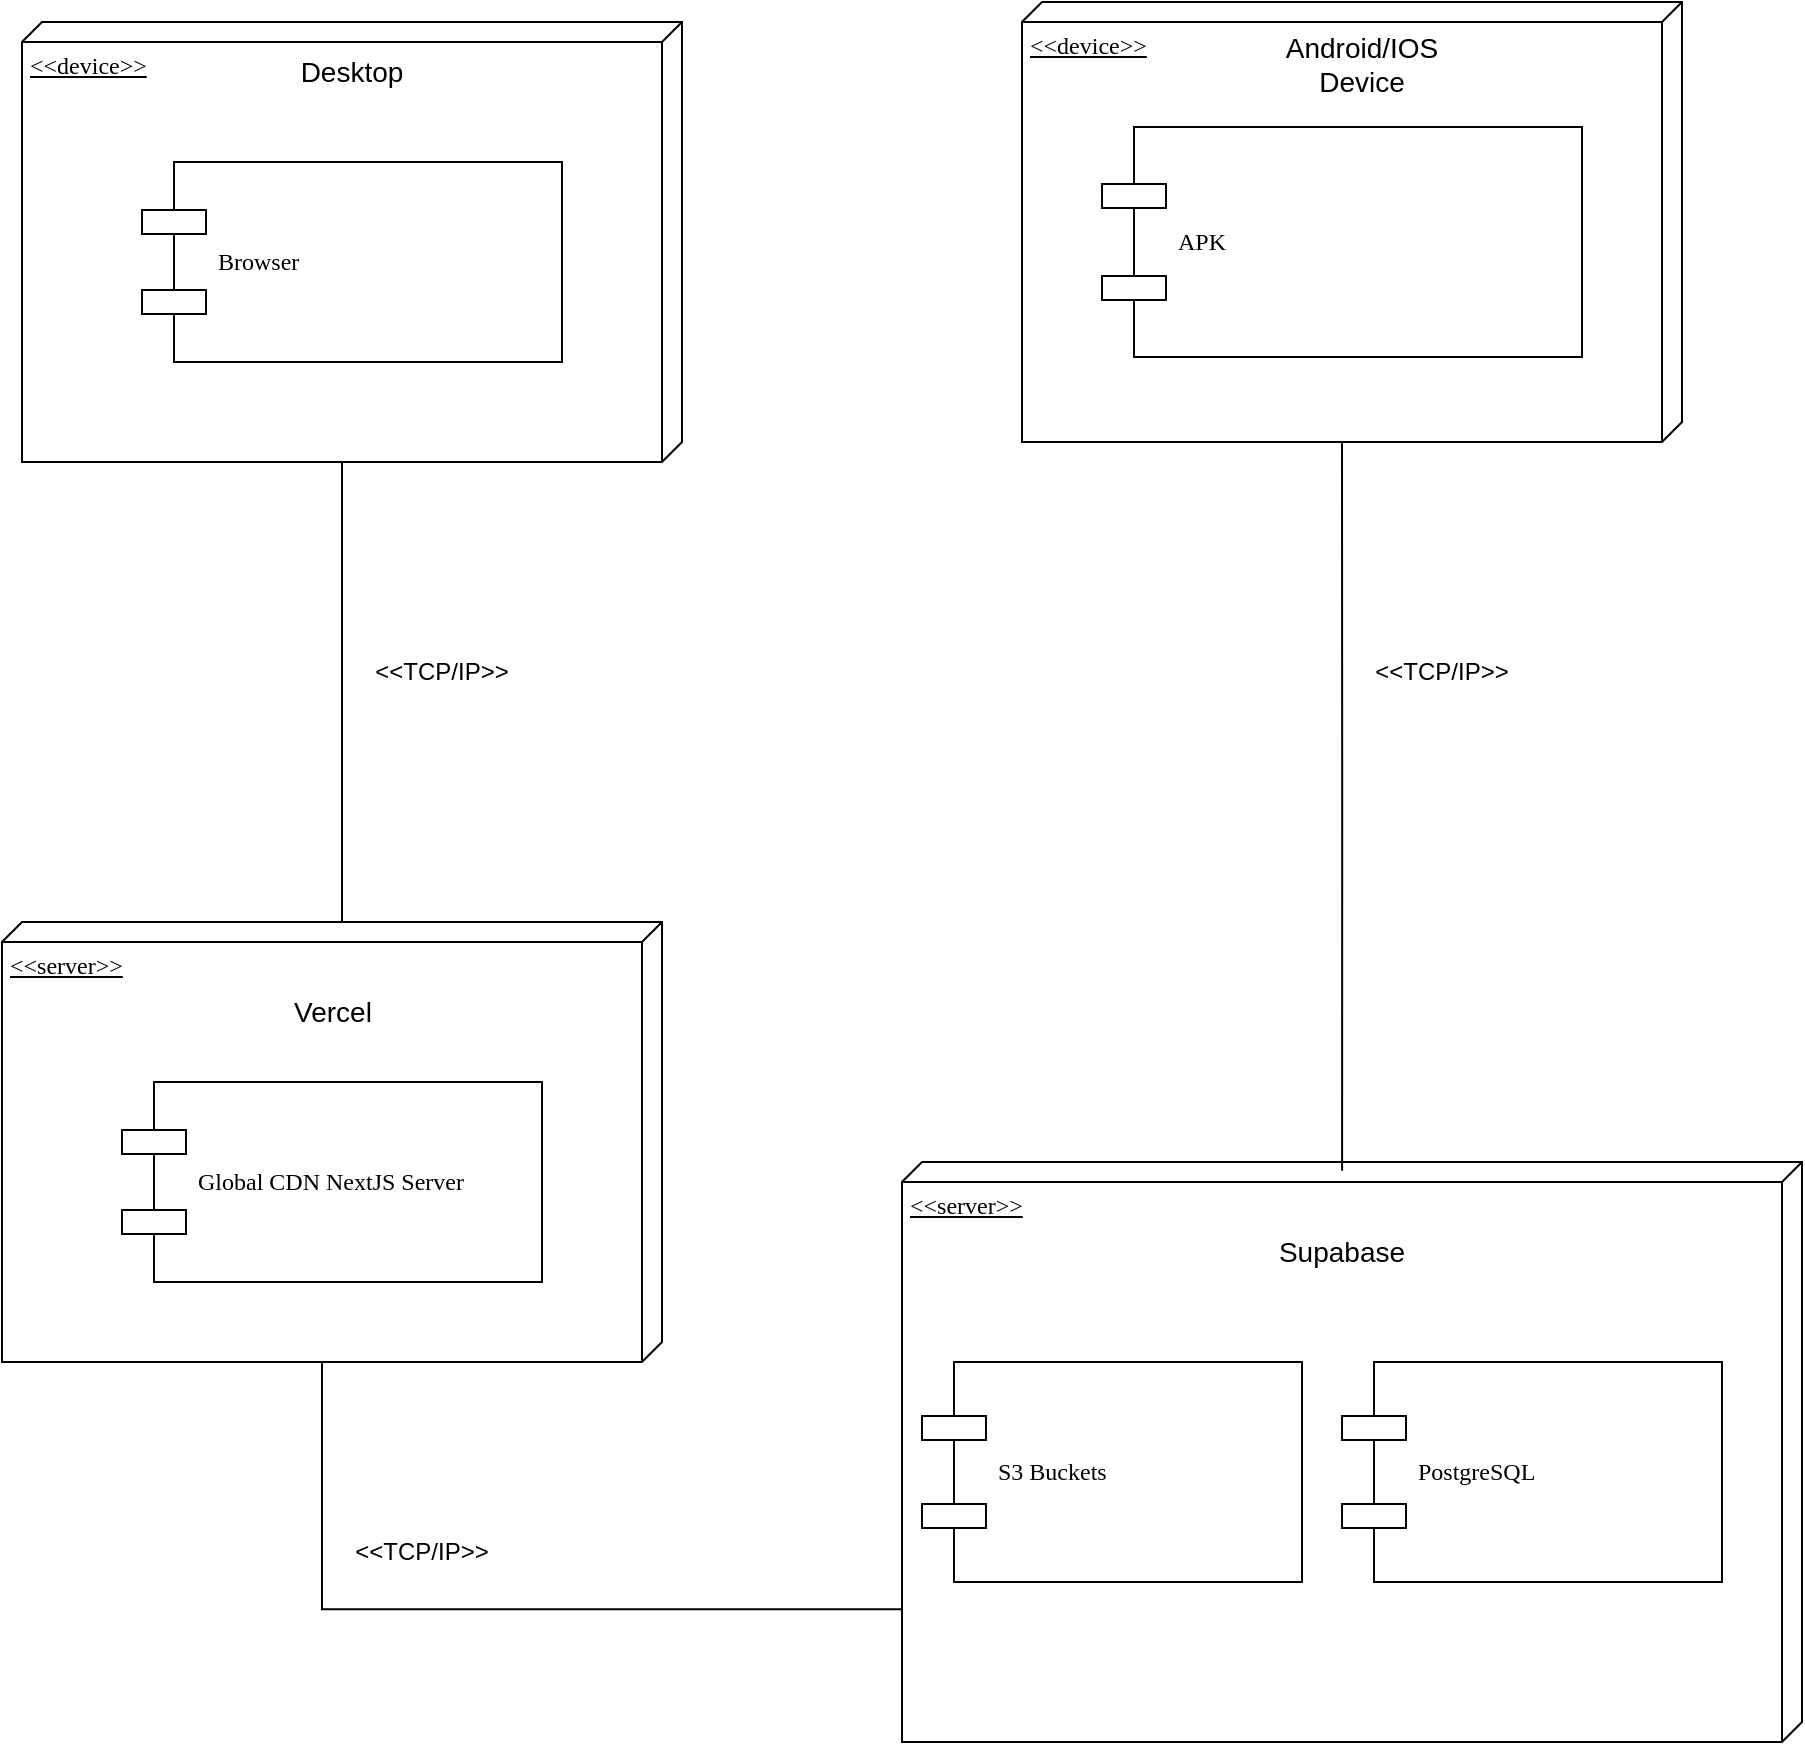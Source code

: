 <mxfile version="26.2.13">
  <diagram name="Page-1" id="5f0bae14-7c28-e335-631c-24af17079c00">
    <mxGraphModel dx="1740" dy="935" grid="1" gridSize="10" guides="1" tooltips="1" connect="1" arrows="1" fold="1" page="1" pageScale="1" pageWidth="1100" pageHeight="850" background="none" math="0" shadow="0">
      <root>
        <mxCell id="0" />
        <mxCell id="1" parent="0" />
        <mxCell id="39150e848f15840c-1" value="&amp;lt;&amp;lt;device&amp;gt;&amp;gt;" style="verticalAlign=top;align=left;spacingTop=8;spacingLeft=2;spacingRight=12;shape=cube;size=10;direction=south;fontStyle=4;html=1;rounded=0;shadow=0;comic=0;labelBackgroundColor=none;strokeWidth=1;fontFamily=Verdana;fontSize=12" parent="1" vertex="1">
          <mxGeometry x="120" y="70" width="330" height="220" as="geometry" />
        </mxCell>
        <mxCell id="39150e848f15840c-2" value="&amp;lt;&amp;lt;device&amp;gt;&amp;gt;" style="verticalAlign=top;align=left;spacingTop=8;spacingLeft=2;spacingRight=12;shape=cube;size=10;direction=south;fontStyle=4;html=1;rounded=0;shadow=0;comic=0;labelBackgroundColor=none;strokeWidth=1;fontFamily=Verdana;fontSize=12" parent="1" vertex="1">
          <mxGeometry x="620" y="60" width="330" height="220" as="geometry" />
        </mxCell>
        <mxCell id="39150e848f15840c-3" value="&amp;lt;&amp;lt;server&amp;gt;&amp;gt;" style="verticalAlign=top;align=left;spacingTop=8;spacingLeft=2;spacingRight=12;shape=cube;size=10;direction=south;fontStyle=4;html=1;rounded=0;shadow=0;comic=0;labelBackgroundColor=none;strokeWidth=1;fontFamily=Verdana;fontSize=12" parent="1" vertex="1">
          <mxGeometry x="560" y="640" width="450" height="290" as="geometry" />
        </mxCell>
        <mxCell id="39150e848f15840c-5" value="Browser" style="shape=component;align=left;spacingLeft=36;rounded=0;shadow=0;comic=0;labelBackgroundColor=none;strokeWidth=1;fontFamily=Verdana;fontSize=12;html=1;" parent="1" vertex="1">
          <mxGeometry x="180" y="140" width="210" height="100" as="geometry" />
        </mxCell>
        <mxCell id="39150e848f15840c-7" value="APK" style="shape=component;align=left;spacingLeft=36;rounded=0;shadow=0;comic=0;labelBackgroundColor=none;strokeWidth=1;fontFamily=Verdana;fontSize=12;html=1;" parent="1" vertex="1">
          <mxGeometry x="660" y="122.5" width="240" height="115" as="geometry" />
        </mxCell>
        <mxCell id="39150e848f15840c-17" style="edgeStyle=orthogonalEdgeStyle;rounded=0;html=1;labelBackgroundColor=none;startArrow=none;startFill=0;startSize=8;endArrow=none;endFill=0;endSize=16;fontFamily=Verdana;fontSize=12;entryX=0;entryY=0;entryDx=220;entryDy=170;entryPerimeter=0;exitX=0.015;exitY=0.511;exitDx=0;exitDy=0;exitPerimeter=0;" parent="1" source="39150e848f15840c-3" target="39150e848f15840c-2" edge="1">
          <mxGeometry relative="1" as="geometry">
            <Array as="points" />
            <mxPoint x="840" y="590" as="sourcePoint" />
          </mxGeometry>
        </mxCell>
        <mxCell id="39150e848f15840c-18" style="edgeStyle=orthogonalEdgeStyle;rounded=0;html=1;labelBackgroundColor=none;startArrow=none;startFill=0;startSize=8;endArrow=none;endFill=0;endSize=16;fontFamily=Verdana;fontSize=12;exitX=0;exitY=0;exitDx=0;exitDy=160;exitPerimeter=0;entryX=0;entryY=0;entryDx=220;entryDy=170;entryPerimeter=0;" parent="1" source="49Xdppyjpskcvu2fkDK_-1" target="39150e848f15840c-1" edge="1">
          <mxGeometry relative="1" as="geometry">
            <Array as="points">
              <mxPoint x="280" y="350" />
              <mxPoint x="280" y="350" />
            </Array>
          </mxGeometry>
        </mxCell>
        <mxCell id="DSP8975JUPTh_UEnXW0y-2" value="&lt;font style=&quot;font-size: 14px;&quot;&gt;Desktop&lt;/font&gt;" style="text;html=1;align=center;verticalAlign=middle;whiteSpace=wrap;rounded=0;" parent="1" vertex="1">
          <mxGeometry x="255" y="80" width="60" height="30" as="geometry" />
        </mxCell>
        <mxCell id="DSP8975JUPTh_UEnXW0y-3" value="&lt;font style=&quot;font-size: 14px;&quot;&gt;Android/IOS Device&lt;/font&gt;" style="text;html=1;align=center;verticalAlign=middle;whiteSpace=wrap;rounded=0;" parent="1" vertex="1">
          <mxGeometry x="760" y="76" width="60" height="30" as="geometry" />
        </mxCell>
        <mxCell id="DSP8975JUPTh_UEnXW0y-5" value="&amp;lt;&amp;lt;TCP/IP&amp;gt;&amp;gt;" style="text;html=1;align=center;verticalAlign=middle;whiteSpace=wrap;rounded=0;" parent="1" vertex="1">
          <mxGeometry x="300" y="380" width="60" height="30" as="geometry" />
        </mxCell>
        <mxCell id="DSP8975JUPTh_UEnXW0y-6" value="&amp;lt;&amp;lt;TCP/IP&amp;gt;&amp;gt;" style="text;html=1;align=center;verticalAlign=middle;whiteSpace=wrap;rounded=0;" parent="1" vertex="1">
          <mxGeometry x="800" y="380" width="60" height="30" as="geometry" />
        </mxCell>
        <mxCell id="DSP8975JUPTh_UEnXW0y-8" value="&lt;font style=&quot;font-size: 14px;&quot;&gt;Supabase&lt;/font&gt;" style="text;html=1;align=center;verticalAlign=middle;whiteSpace=wrap;rounded=0;" parent="1" vertex="1">
          <mxGeometry x="710" y="670" width="140" height="30" as="geometry" />
        </mxCell>
        <mxCell id="DSP8975JUPTh_UEnXW0y-10" value="S3 Buckets" style="shape=component;align=left;spacingLeft=36;rounded=0;shadow=0;comic=0;labelBackgroundColor=none;strokeWidth=1;fontFamily=Verdana;fontSize=12;html=1;" parent="1" vertex="1">
          <mxGeometry x="570" y="740" width="190" height="110" as="geometry" />
        </mxCell>
        <mxCell id="DSP8975JUPTh_UEnXW0y-11" value="PostgreSQL" style="shape=component;align=left;spacingLeft=36;rounded=0;shadow=0;comic=0;labelBackgroundColor=none;strokeWidth=1;fontFamily=Verdana;fontSize=12;html=1;" parent="1" vertex="1">
          <mxGeometry x="780" y="740" width="190" height="110" as="geometry" />
        </mxCell>
        <mxCell id="49Xdppyjpskcvu2fkDK_-1" value="&amp;lt;&amp;lt;server&amp;gt;&amp;gt;" style="verticalAlign=top;align=left;spacingTop=8;spacingLeft=2;spacingRight=12;shape=cube;size=10;direction=south;fontStyle=4;html=1;rounded=0;shadow=0;comic=0;labelBackgroundColor=none;strokeWidth=1;fontFamily=Verdana;fontSize=12" vertex="1" parent="1">
          <mxGeometry x="110" y="520" width="330" height="220" as="geometry" />
        </mxCell>
        <mxCell id="49Xdppyjpskcvu2fkDK_-2" value="Global CDN NextJS Server" style="shape=component;align=left;spacingLeft=36;rounded=0;shadow=0;comic=0;labelBackgroundColor=none;strokeWidth=1;fontFamily=Verdana;fontSize=12;html=1;" vertex="1" parent="1">
          <mxGeometry x="170" y="600" width="210" height="100" as="geometry" />
        </mxCell>
        <mxCell id="49Xdppyjpskcvu2fkDK_-3" value="&lt;span style=&quot;font-size: 14px;&quot;&gt;Vercel&lt;/span&gt;" style="text;html=1;align=center;verticalAlign=middle;whiteSpace=wrap;rounded=0;" vertex="1" parent="1">
          <mxGeometry x="217.5" y="550" width="115" height="30" as="geometry" />
        </mxCell>
        <mxCell id="49Xdppyjpskcvu2fkDK_-4" style="edgeStyle=orthogonalEdgeStyle;rounded=0;html=1;labelBackgroundColor=none;startArrow=none;startFill=0;startSize=8;endArrow=none;endFill=0;endSize=16;fontFamily=Verdana;fontSize=12;exitX=0.771;exitY=1.001;exitDx=0;exitDy=0;exitPerimeter=0;entryX=0;entryY=0;entryDx=220;entryDy=170;entryPerimeter=0;" edge="1" parent="1" source="39150e848f15840c-3" target="49Xdppyjpskcvu2fkDK_-1">
          <mxGeometry relative="1" as="geometry">
            <Array as="points">
              <mxPoint x="270" y="864" />
            </Array>
            <mxPoint x="315" y="990" as="sourcePoint" />
            <mxPoint x="315" y="760" as="targetPoint" />
          </mxGeometry>
        </mxCell>
        <mxCell id="49Xdppyjpskcvu2fkDK_-5" value="&amp;lt;&amp;lt;TCP/IP&amp;gt;&amp;gt;" style="text;html=1;align=center;verticalAlign=middle;whiteSpace=wrap;rounded=0;" vertex="1" parent="1">
          <mxGeometry x="290" y="820" width="60" height="30" as="geometry" />
        </mxCell>
      </root>
    </mxGraphModel>
  </diagram>
</mxfile>
